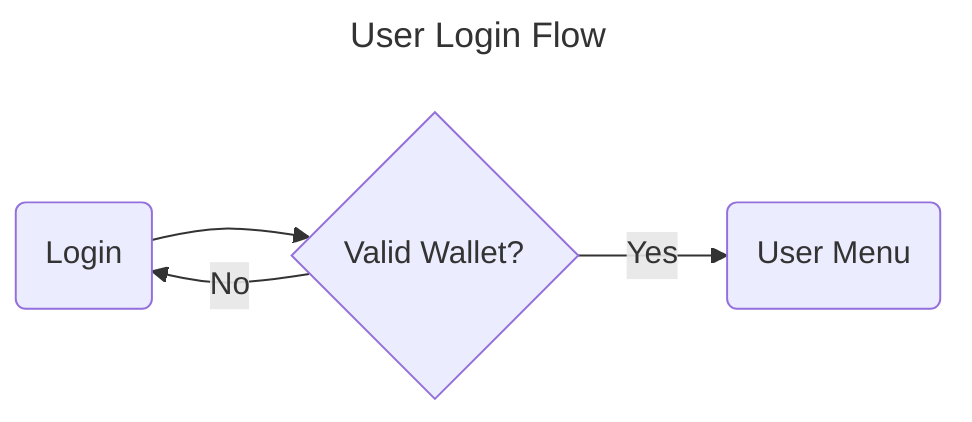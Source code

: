 ---
title: User Login Flow
---
flowchart LR
    A(Login) --> B{Valid Wallet?}
    B --> |No| A
    B --> |Yes| C(User Menu)
